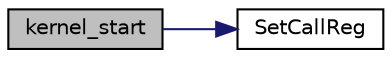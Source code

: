 digraph "kernel_start"
{
 // LATEX_PDF_SIZE
  edge [fontname="Helvetica",fontsize="10",labelfontname="Helvetica",labelfontsize="10"];
  node [fontname="Helvetica",fontsize="10",shape=record];
  rankdir="LR";
  Node1 [label="kernel_start",height=0.2,width=0.4,color="black", fillcolor="grey75", style="filled", fontcolor="black",tooltip="Starts the kernel's run-mode."];
  Node1 -> Node2 [color="midnightblue",fontsize="10",style="solid",fontname="Helvetica"];
  Node2 [label="SetCallReg",height=0.2,width=0.4,color="black", fillcolor="white", style="filled",URL="$k__cpu_8c.html#a49e8ab7828a8458da2c0a7115ceb5076",tooltip="Sets the designated kernel call register with a pointer to a kernel call structure."];
}
